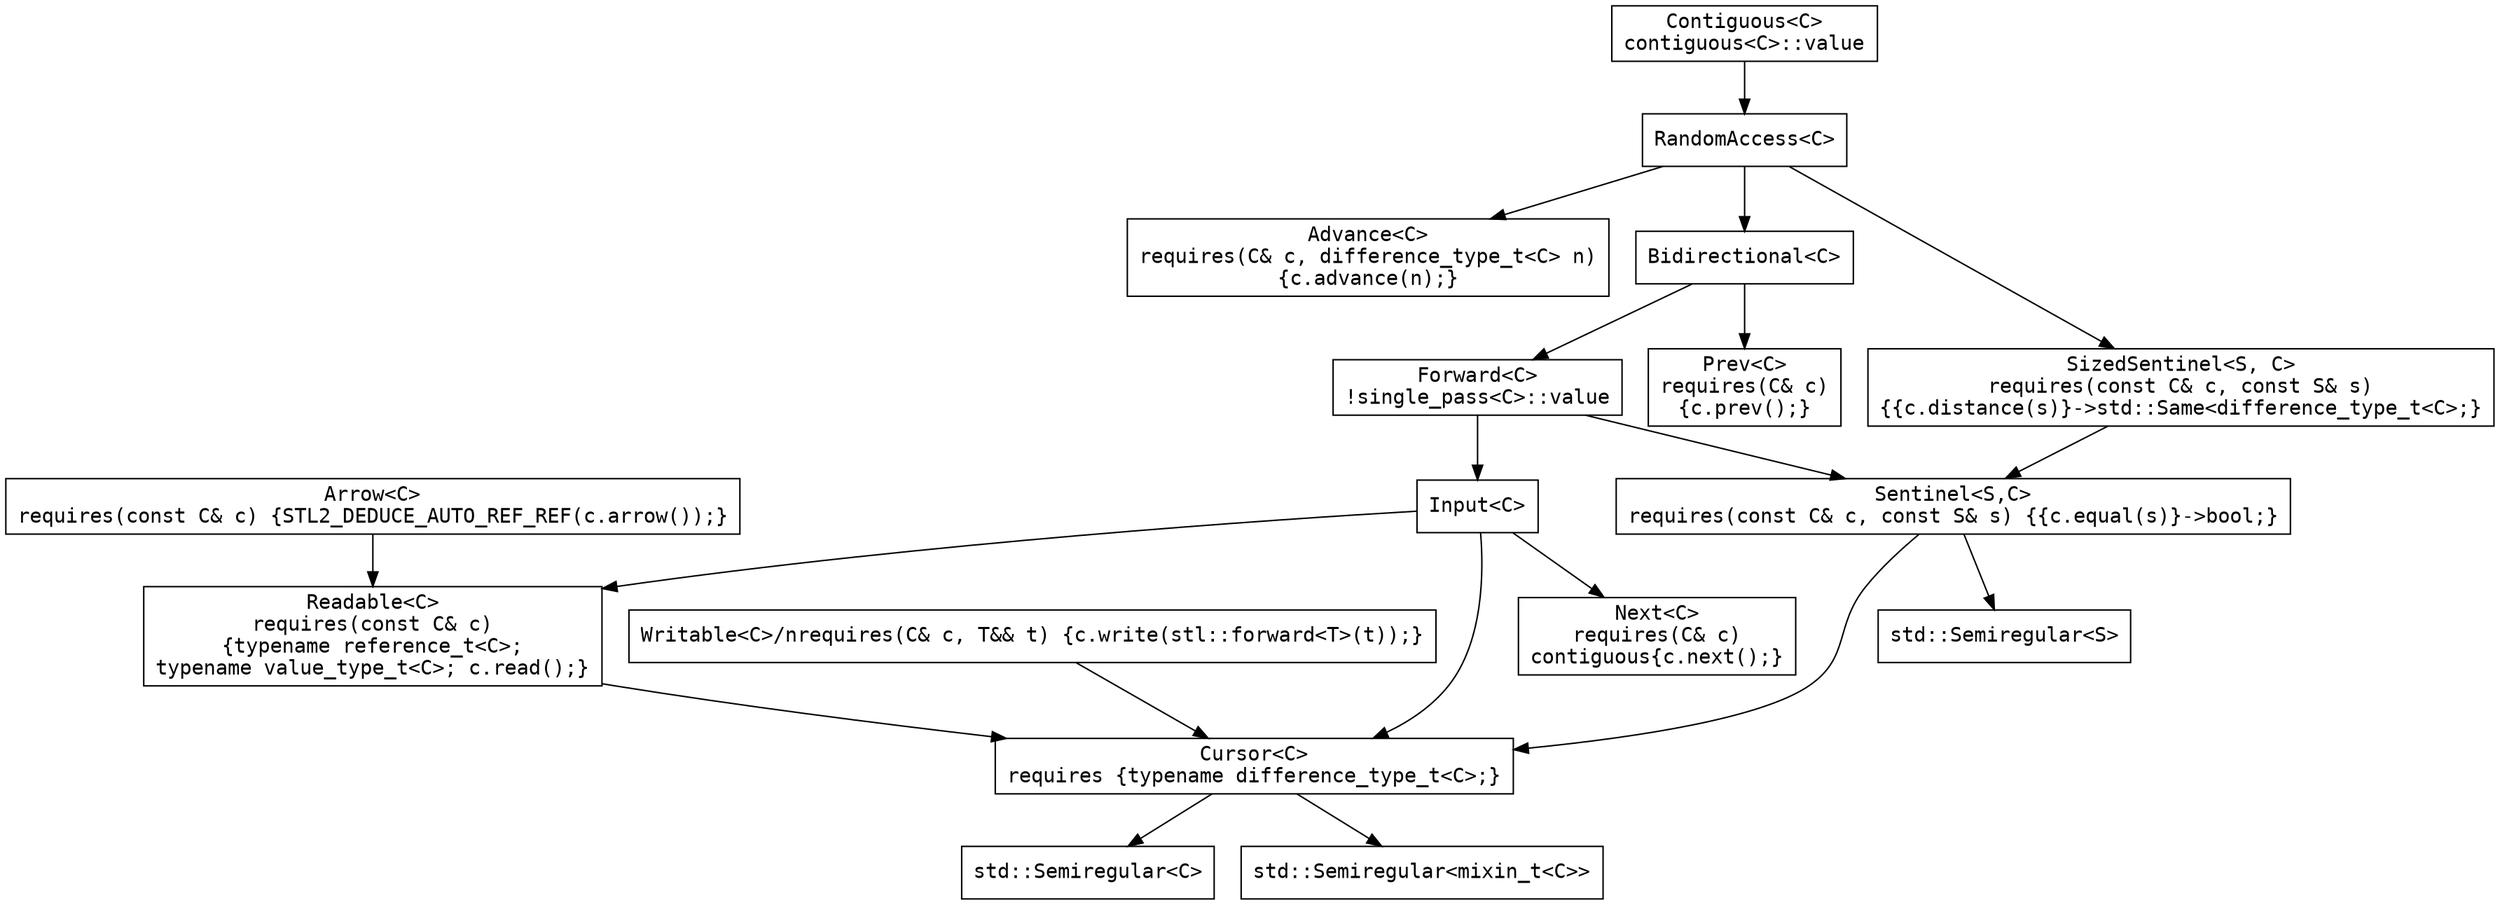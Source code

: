 digraph iterator_concepts
{
  graph [fontname = "courier"];
  node [fontname = "courier"];
  edge [fontname = "courier"];

  // Nodes
  
  advance [label="Advance<C>\nrequires(C& c, difference_type_t<C> n)\n{c.advance(n);}" shape=box]
  arrow [label="Arrow<C>\nrequires(const C& c) {STL2_DEDUCE_AUTO_REF_REF(c.arrow());}" shape=box]
  contiguous [label="Contiguous<C>\ncontiguous<C>::value" shape=box]
  cursor [label="Cursor<C>\nrequires {typename difference_type_t<C>;}" shape=box]
  bidirectional [label="Bidirectional<C>" shape=box]
  forward [label="Forward<C>\n!single_pass<C>::value" shape=box]
  input [label="Input<C>" shape=box]
  next [label="Next<C>\nrequires(C& c)\ncontiguous{c.next();}" shape=box]
  prev [label="Prev<C>\nrequires(C& c)\n{c.prev();}" shape=box]
  randomaccess [label="RandomAccess<C>" shape=box]
  readable [label="Readable<C>\nrequires(const C& c)\n{typename reference_t<C>;\ntypename value_type_t<C>; c.read();}" shape=box]
  semiregular [label="std::Semiregular<C>" shape=box]
  semiregular_mx [label="std::Semiregular<mixin_t<C>>" shape=box]
  semiregular_s [label="std::Semiregular<S>" shape=box]
  sentinel [label="Sentinel<S,C>\nrequires(const C& c, const S& s) {{c.equal(s)}->bool;}" shape=box]
  sizedsentinel [label="SizedSentinel<S, C>\nrequires(const C& c, const S& s)\n{{c.distance(s)}->std::Same<difference_type_t<C>;}" shape=box]
  writable [label="Writable<C>/nrequires(C& c, T&& t) {c.write(stl::forward<T>(t));}" shape=box]
   
  // Edges
  
  cursor -> semiregular;
  cursor -> semiregular_mx;

  readable -> cursor;

  writable -> cursor;

  arrow -> readable;

  sentinel -> cursor;
  sentinel -> semiregular_s;
  
  sizedsentinel -> sentinel;
  
  input -> cursor;
  input -> readable;
  input -> next;
  
  forward -> input;
  forward -> sentinel;
  
  bidirectional -> forward;
  bidirectional -> prev;
  
  randomaccess -> bidirectional;
  randomaccess -> advance;
  randomaccess -> sizedsentinel;
  
  contiguous -> randomaccess;

}
